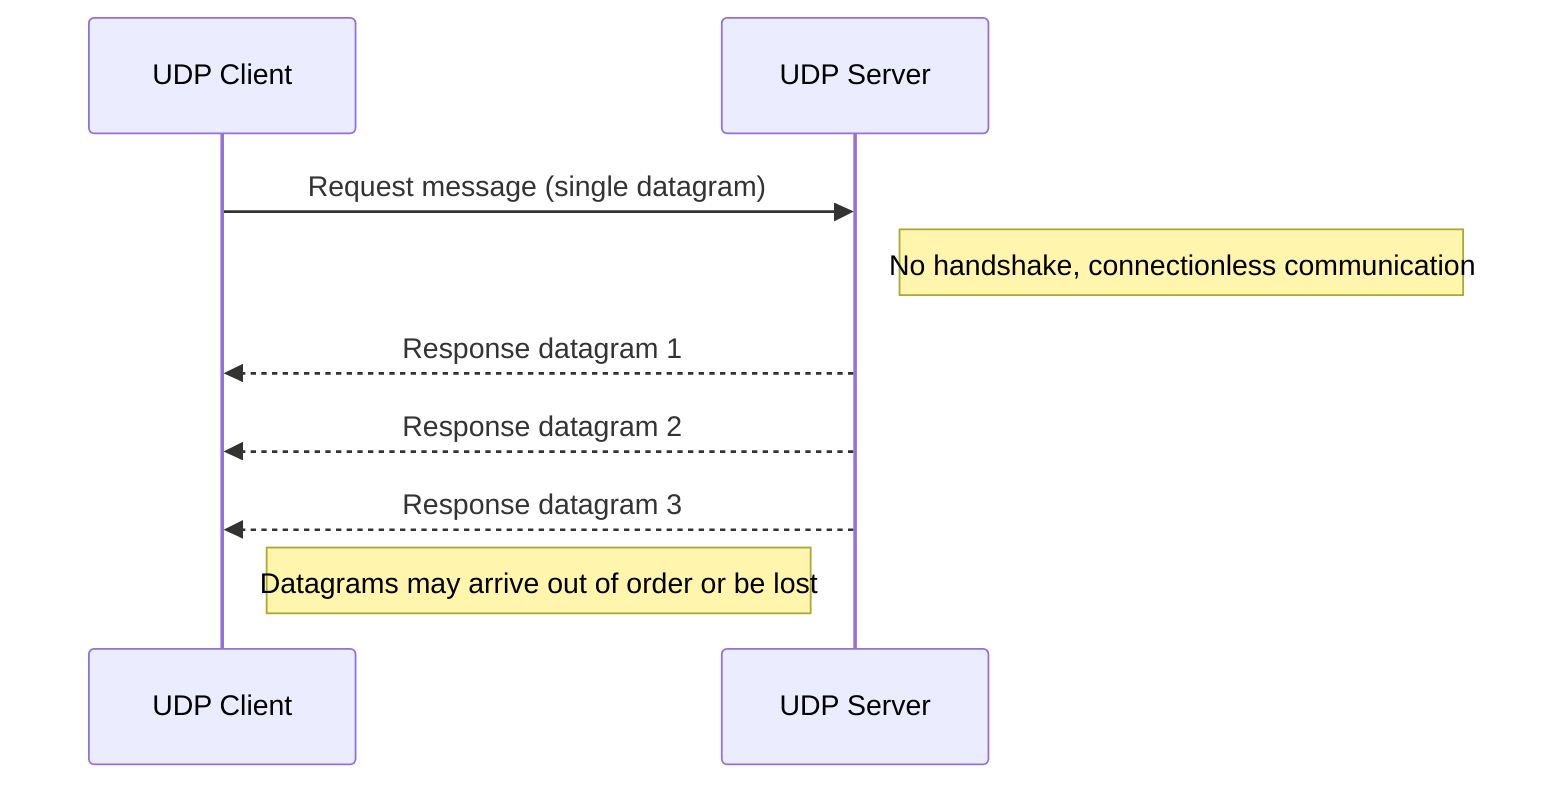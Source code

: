 sequenceDiagram
    participant Client as UDP Client
    participant Server as UDP Server

    Client->>Server: Request message (single datagram)
    Note right of Server: No handshake, connectionless communication
    Server-->>Client: Response datagram 1
    Server-->>Client: Response datagram 2
    Server-->>Client: Response datagram 3
    Note right of Client: Datagrams may arrive out of order or be lost